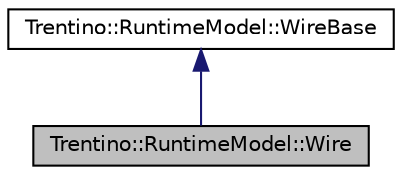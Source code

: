 digraph G
{
  edge [fontname="Helvetica",fontsize="10",labelfontname="Helvetica",labelfontsize="10"];
  node [fontname="Helvetica",fontsize="10",shape=record];
  Node1 [label="Trentino::RuntimeModel::Wire",height=0.2,width=0.4,color="black", fillcolor="grey75", style="filled" fontcolor="black"];
  Node2 -> Node1 [dir="back",color="midnightblue",fontsize="10",style="solid",fontname="Helvetica"];
  Node2 [label="Trentino::RuntimeModel::WireBase",height=0.2,width=0.4,color="black", fillcolor="white", style="filled",URL="$class_trentino_1_1_runtime_model_1_1_wire_base.html",tooltip="A wire connects a reference and service and stores the proxy that is used to execute calls over this ..."];
}
